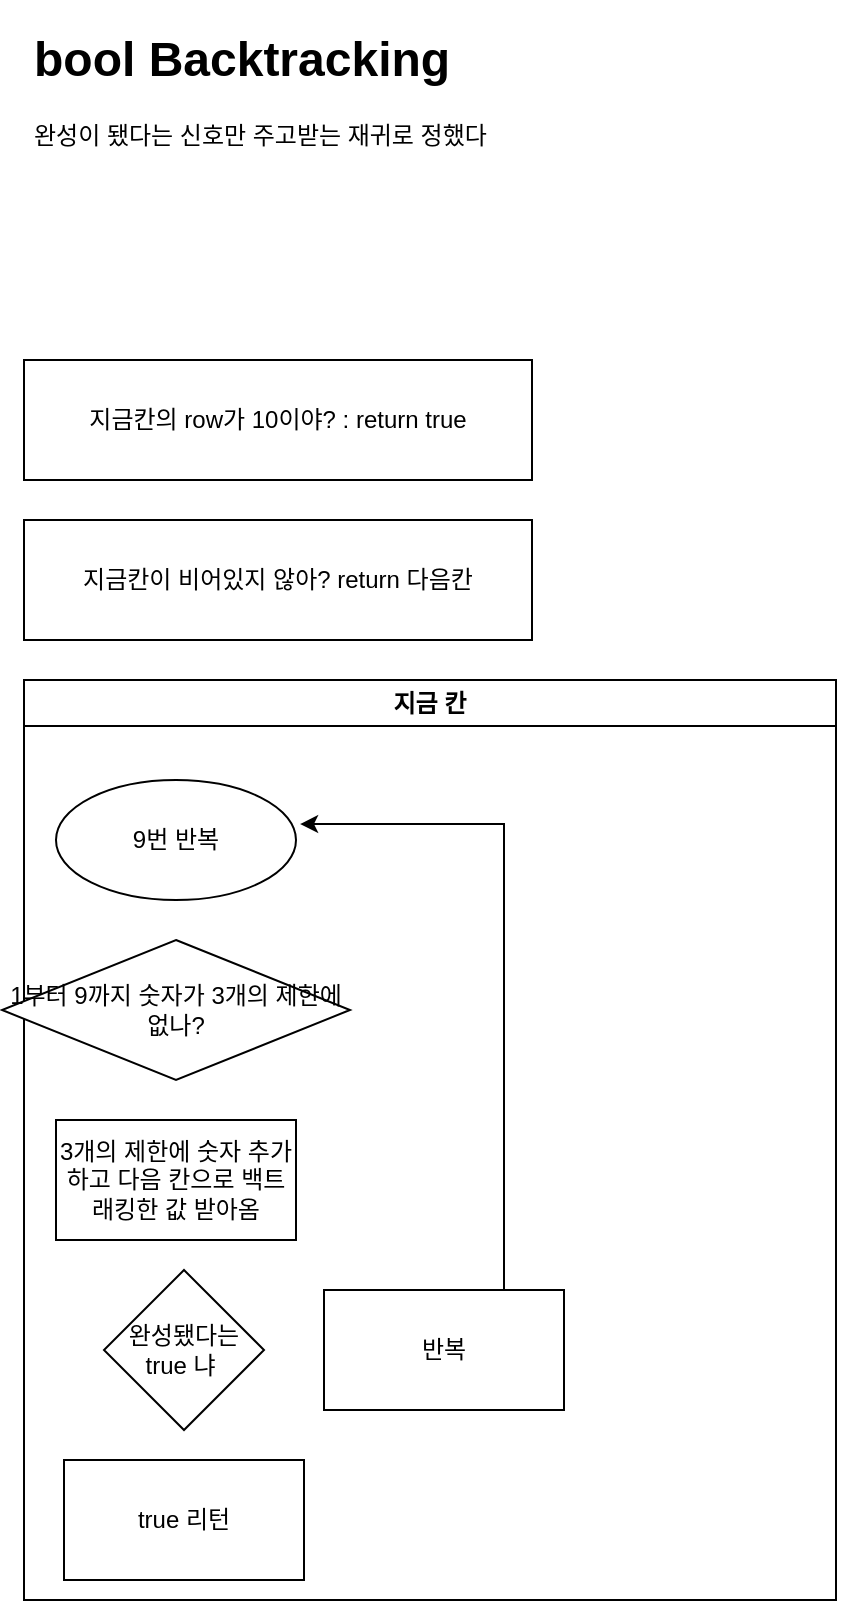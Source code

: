 <mxfile version="22.1.18" type="device">
  <diagram name="페이지-1" id="bRZw207uOp2oOIX8Dz0v">
    <mxGraphModel dx="1574" dy="974" grid="1" gridSize="10" guides="1" tooltips="1" connect="1" arrows="1" fold="1" page="1" pageScale="1" pageWidth="827" pageHeight="1169" math="0" shadow="0">
      <root>
        <mxCell id="0" />
        <mxCell id="1" parent="0" />
        <mxCell id="jecB1aLkNj_nnhOxp7ir-1" value="&lt;h1&gt;bool Backtracking&lt;/h1&gt;&lt;p&gt;완성이 됐다는 신호만 주고받는 재귀로 정했다&amp;nbsp;&lt;/p&gt;" style="text;html=1;strokeColor=none;fillColor=none;spacing=5;spacingTop=-20;whiteSpace=wrap;overflow=hidden;rounded=0;" vertex="1" parent="1">
          <mxGeometry x="166" y="140" width="410" height="120" as="geometry" />
        </mxCell>
        <mxCell id="jecB1aLkNj_nnhOxp7ir-2" value="지금 칸" style="swimlane;whiteSpace=wrap;html=1;" vertex="1" parent="1">
          <mxGeometry x="166" y="470" width="406" height="460" as="geometry" />
        </mxCell>
        <mxCell id="jecB1aLkNj_nnhOxp7ir-4" value="9번 반복" style="rounded=0;whiteSpace=wrap;html=1;shape=ellipse;perimeter=ellipsePerimeter;" vertex="1" parent="jecB1aLkNj_nnhOxp7ir-2">
          <mxGeometry x="16" y="50" width="120" height="60" as="geometry" />
        </mxCell>
        <mxCell id="jecB1aLkNj_nnhOxp7ir-5" value="1부터 9까지 숫자가 3개의 제한에 없나?" style="rounded=0;whiteSpace=wrap;html=1;shape=rhombus;perimeter=rhombusPerimeter;" vertex="1" parent="jecB1aLkNj_nnhOxp7ir-2">
          <mxGeometry x="-11" y="130" width="174" height="70" as="geometry" />
        </mxCell>
        <mxCell id="jecB1aLkNj_nnhOxp7ir-6" value="3개의 제한에 숫자 추가하고 다음 칸으로 백트래킹한 값 받아옴" style="rounded=0;whiteSpace=wrap;html=1;" vertex="1" parent="jecB1aLkNj_nnhOxp7ir-2">
          <mxGeometry x="16" y="220" width="120" height="60" as="geometry" />
        </mxCell>
        <mxCell id="jecB1aLkNj_nnhOxp7ir-7" value="완성됐다는 true 냐&amp;nbsp;" style="rhombus;whiteSpace=wrap;html=1;" vertex="1" parent="jecB1aLkNj_nnhOxp7ir-2">
          <mxGeometry x="40" y="295" width="80" height="80" as="geometry" />
        </mxCell>
        <mxCell id="jecB1aLkNj_nnhOxp7ir-8" value="true 리턴" style="rounded=0;whiteSpace=wrap;html=1;" vertex="1" parent="jecB1aLkNj_nnhOxp7ir-2">
          <mxGeometry x="20" y="390" width="120" height="60" as="geometry" />
        </mxCell>
        <mxCell id="jecB1aLkNj_nnhOxp7ir-9" value="반복" style="rounded=0;whiteSpace=wrap;html=1;" vertex="1" parent="jecB1aLkNj_nnhOxp7ir-2">
          <mxGeometry x="150" y="305" width="120" height="60" as="geometry" />
        </mxCell>
        <mxCell id="jecB1aLkNj_nnhOxp7ir-10" style="edgeStyle=orthogonalEdgeStyle;rounded=0;orthogonalLoop=1;jettySize=auto;html=1;entryX=1.017;entryY=0.367;entryDx=0;entryDy=0;entryPerimeter=0;" edge="1" parent="jecB1aLkNj_nnhOxp7ir-2" source="jecB1aLkNj_nnhOxp7ir-9" target="jecB1aLkNj_nnhOxp7ir-4">
          <mxGeometry relative="1" as="geometry">
            <Array as="points">
              <mxPoint x="240" y="72" />
            </Array>
          </mxGeometry>
        </mxCell>
        <mxCell id="jecB1aLkNj_nnhOxp7ir-11" value="지금칸의 row가 10이야? : return true" style="rounded=0;whiteSpace=wrap;html=1;" vertex="1" parent="1">
          <mxGeometry x="166" y="310" width="254" height="60" as="geometry" />
        </mxCell>
        <mxCell id="jecB1aLkNj_nnhOxp7ir-12" value="지금칸이 비어있지 않아? return 다음칸" style="rounded=0;whiteSpace=wrap;html=1;" vertex="1" parent="1">
          <mxGeometry x="166" y="390" width="254" height="60" as="geometry" />
        </mxCell>
      </root>
    </mxGraphModel>
  </diagram>
</mxfile>

